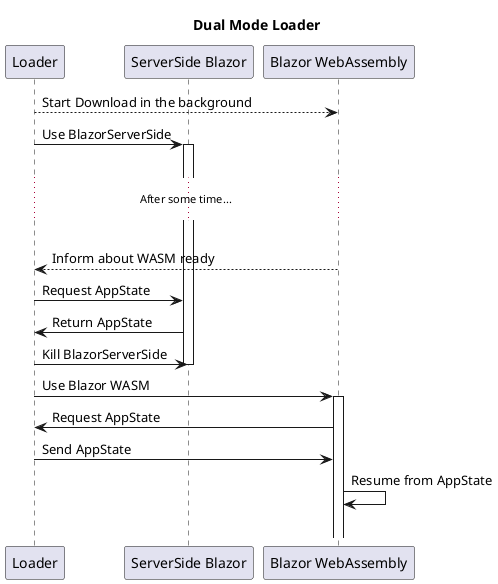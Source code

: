 @startuml

title Dual Mode Loader

skinparam componentStyle uml2

participant Loader
participant "ServerSide Blazor" as BlazorServerSide
participant "Blazor WebAssembly" as BlazorWasm

Loader --> BlazorWasm : Start Download in the background
Loader -> BlazorServerSide : Use BlazorServerSide
activate BlazorServerSide

|||
...After some time... ...
|||

BlazorWasm --> Loader : Inform about WASM ready
Loader -> BlazorServerSide : Request AppState
BlazorServerSide -> Loader : Return AppState
Loader -> BlazorServerSide : Kill BlazorServerSide
deactivate BlazorServerSide

Loader -> BlazorWasm : Use Blazor WASM
activate BlazorWasm
BlazorWasm -> Loader : Request AppState
Loader -> BlazorWasm : Send AppState

BlazorWasm -> BlazorWasm : Resume from AppState
|||

@enduml
